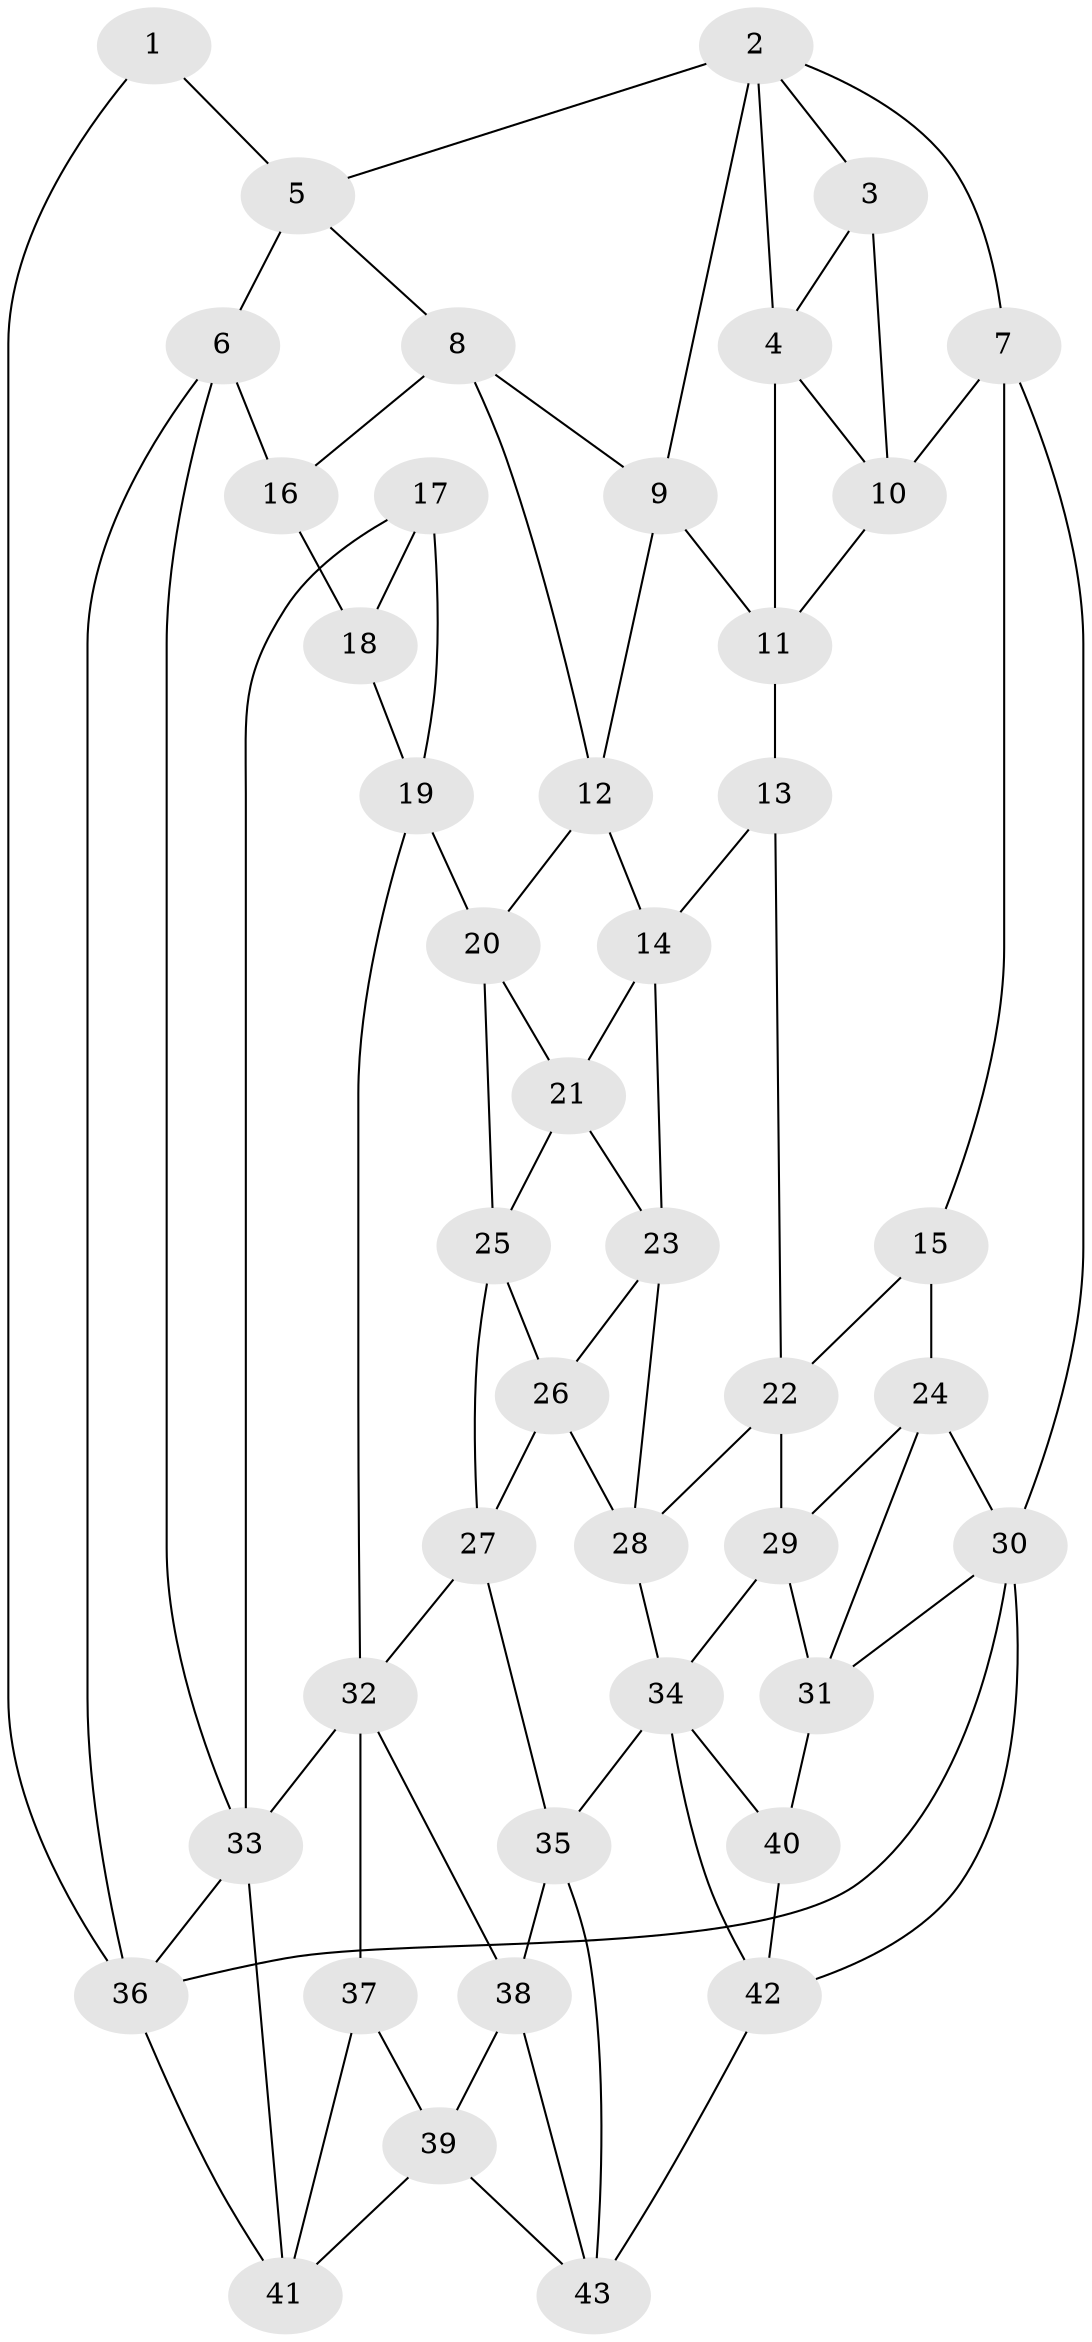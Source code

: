 // original degree distribution, {3: 0.023255813953488372, 4: 0.23255813953488372, 5: 0.5348837209302325, 6: 0.20930232558139536}
// Generated by graph-tools (version 1.1) at 2025/27/03/09/25 03:27:03]
// undirected, 43 vertices, 84 edges
graph export_dot {
graph [start="1"]
  node [color=gray90,style=filled];
  1;
  2;
  3;
  4;
  5;
  6;
  7;
  8;
  9;
  10;
  11;
  12;
  13;
  14;
  15;
  16;
  17;
  18;
  19;
  20;
  21;
  22;
  23;
  24;
  25;
  26;
  27;
  28;
  29;
  30;
  31;
  32;
  33;
  34;
  35;
  36;
  37;
  38;
  39;
  40;
  41;
  42;
  43;
  1 -- 5 [weight=1.0];
  1 -- 36 [weight=1.0];
  2 -- 3 [weight=1.0];
  2 -- 4 [weight=1.0];
  2 -- 5 [weight=1.0];
  2 -- 7 [weight=1.0];
  2 -- 9 [weight=1.0];
  3 -- 4 [weight=1.0];
  3 -- 10 [weight=1.0];
  4 -- 10 [weight=1.0];
  4 -- 11 [weight=1.0];
  5 -- 6 [weight=1.0];
  5 -- 8 [weight=1.0];
  6 -- 16 [weight=1.0];
  6 -- 33 [weight=1.0];
  6 -- 36 [weight=1.0];
  7 -- 10 [weight=1.0];
  7 -- 15 [weight=1.0];
  7 -- 30 [weight=1.0];
  8 -- 9 [weight=1.0];
  8 -- 12 [weight=1.0];
  8 -- 16 [weight=1.0];
  9 -- 11 [weight=1.0];
  9 -- 12 [weight=1.0];
  10 -- 11 [weight=1.0];
  11 -- 13 [weight=1.0];
  12 -- 14 [weight=1.0];
  12 -- 20 [weight=1.0];
  13 -- 14 [weight=1.0];
  13 -- 22 [weight=1.0];
  14 -- 21 [weight=1.0];
  14 -- 23 [weight=1.0];
  15 -- 22 [weight=1.0];
  15 -- 24 [weight=1.0];
  16 -- 18 [weight=2.0];
  17 -- 18 [weight=1.0];
  17 -- 19 [weight=1.0];
  17 -- 33 [weight=1.0];
  18 -- 19 [weight=1.0];
  19 -- 20 [weight=1.0];
  19 -- 32 [weight=1.0];
  20 -- 21 [weight=1.0];
  20 -- 25 [weight=1.0];
  21 -- 23 [weight=1.0];
  21 -- 25 [weight=1.0];
  22 -- 28 [weight=1.0];
  22 -- 29 [weight=1.0];
  23 -- 26 [weight=1.0];
  23 -- 28 [weight=1.0];
  24 -- 29 [weight=1.0];
  24 -- 30 [weight=1.0];
  24 -- 31 [weight=1.0];
  25 -- 26 [weight=1.0];
  25 -- 27 [weight=1.0];
  26 -- 27 [weight=1.0];
  26 -- 28 [weight=1.0];
  27 -- 32 [weight=1.0];
  27 -- 35 [weight=1.0];
  28 -- 34 [weight=1.0];
  29 -- 31 [weight=1.0];
  29 -- 34 [weight=1.0];
  30 -- 31 [weight=1.0];
  30 -- 36 [weight=2.0];
  30 -- 42 [weight=1.0];
  31 -- 40 [weight=1.0];
  32 -- 33 [weight=1.0];
  32 -- 37 [weight=2.0];
  32 -- 38 [weight=1.0];
  33 -- 36 [weight=1.0];
  33 -- 41 [weight=1.0];
  34 -- 35 [weight=1.0];
  34 -- 40 [weight=1.0];
  34 -- 42 [weight=1.0];
  35 -- 38 [weight=1.0];
  35 -- 43 [weight=1.0];
  36 -- 41 [weight=1.0];
  37 -- 39 [weight=1.0];
  37 -- 41 [weight=1.0];
  38 -- 39 [weight=1.0];
  38 -- 43 [weight=1.0];
  39 -- 41 [weight=1.0];
  39 -- 43 [weight=1.0];
  40 -- 42 [weight=1.0];
  42 -- 43 [weight=1.0];
}
